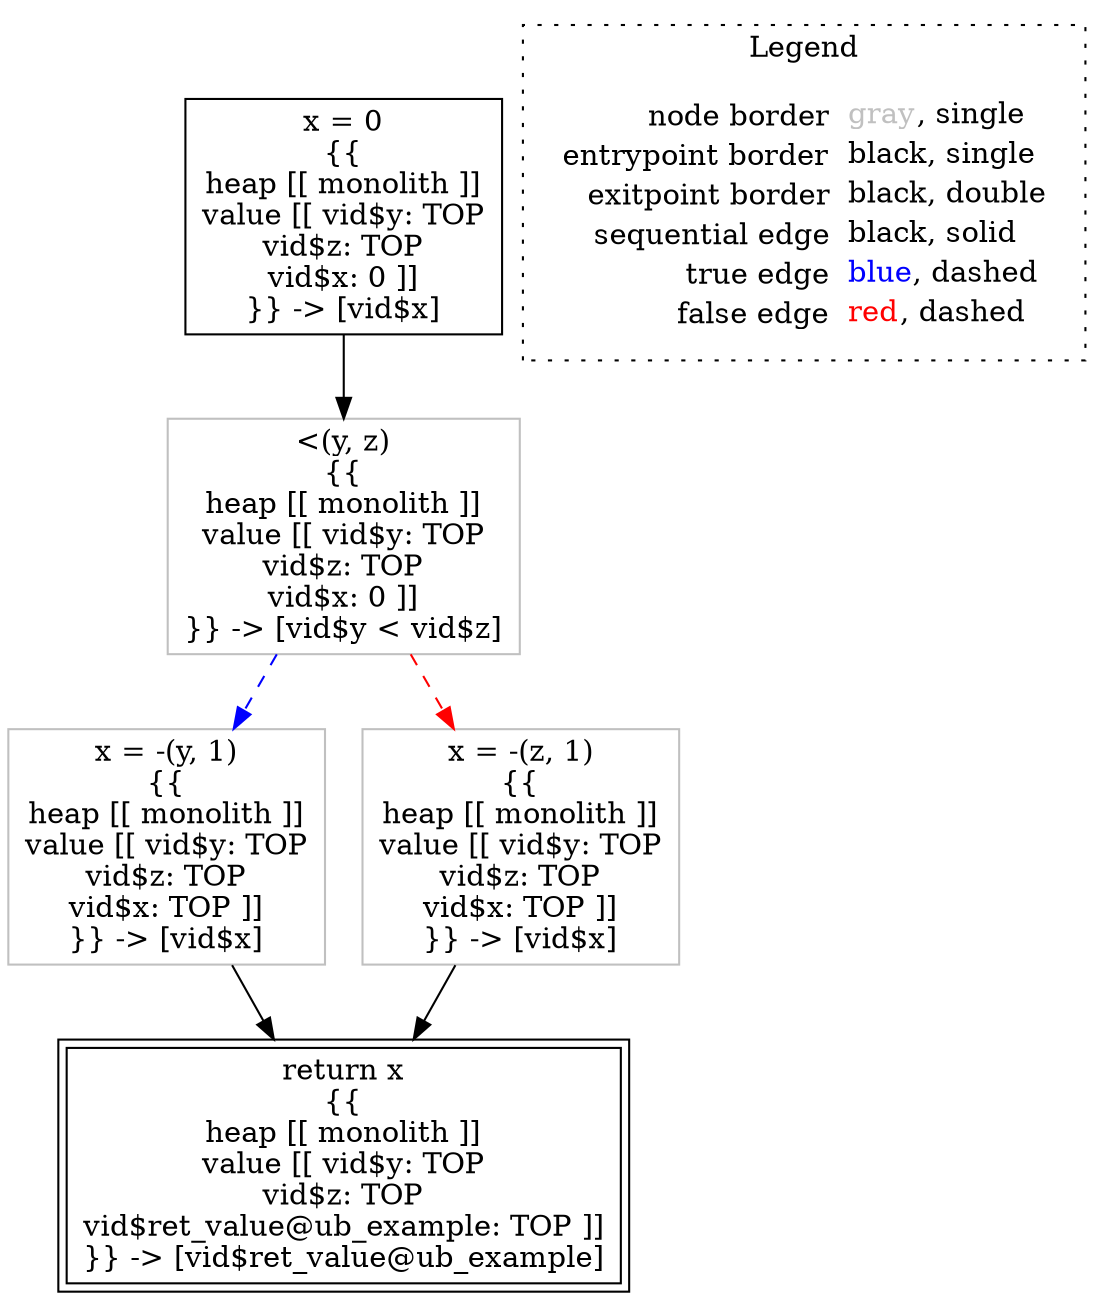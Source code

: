 digraph {
	"node0" [shape="rect",color="black",label=<x = 0<BR/>{{<BR/>heap [[ monolith ]]<BR/>value [[ vid$y: TOP<BR/>vid$z: TOP<BR/>vid$x: 0 ]]<BR/>}} -&gt; [vid$x]>];
	"node1" [shape="rect",color="gray",label=<&lt;(y, z)<BR/>{{<BR/>heap [[ monolith ]]<BR/>value [[ vid$y: TOP<BR/>vid$z: TOP<BR/>vid$x: 0 ]]<BR/>}} -&gt; [vid$y &lt; vid$z]>];
	"node2" [shape="rect",color="black",peripheries="2",label=<return x<BR/>{{<BR/>heap [[ monolith ]]<BR/>value [[ vid$y: TOP<BR/>vid$z: TOP<BR/>vid$ret_value@ub_example: TOP ]]<BR/>}} -&gt; [vid$ret_value@ub_example]>];
	"node3" [shape="rect",color="gray",label=<x = -(y, 1)<BR/>{{<BR/>heap [[ monolith ]]<BR/>value [[ vid$y: TOP<BR/>vid$z: TOP<BR/>vid$x: TOP ]]<BR/>}} -&gt; [vid$x]>];
	"node4" [shape="rect",color="gray",label=<x = -(z, 1)<BR/>{{<BR/>heap [[ monolith ]]<BR/>value [[ vid$y: TOP<BR/>vid$z: TOP<BR/>vid$x: TOP ]]<BR/>}} -&gt; [vid$x]>];
	"node1" -> "node3" [color="blue",style="dashed"];
	"node1" -> "node4" [color="red",style="dashed"];
	"node0" -> "node1" [color="black"];
	"node3" -> "node2" [color="black"];
	"node4" -> "node2" [color="black"];
subgraph cluster_legend {
	label="Legend";
	style=dotted;
	node [shape=plaintext];
	"legend" [label=<<table border="0" cellpadding="2" cellspacing="0" cellborder="0"><tr><td align="right">node border&nbsp;</td><td align="left"><font color="gray">gray</font>, single</td></tr><tr><td align="right">entrypoint border&nbsp;</td><td align="left"><font color="black">black</font>, single</td></tr><tr><td align="right">exitpoint border&nbsp;</td><td align="left"><font color="black">black</font>, double</td></tr><tr><td align="right">sequential edge&nbsp;</td><td align="left"><font color="black">black</font>, solid</td></tr><tr><td align="right">true edge&nbsp;</td><td align="left"><font color="blue">blue</font>, dashed</td></tr><tr><td align="right">false edge&nbsp;</td><td align="left"><font color="red">red</font>, dashed</td></tr></table>>];
}

}

